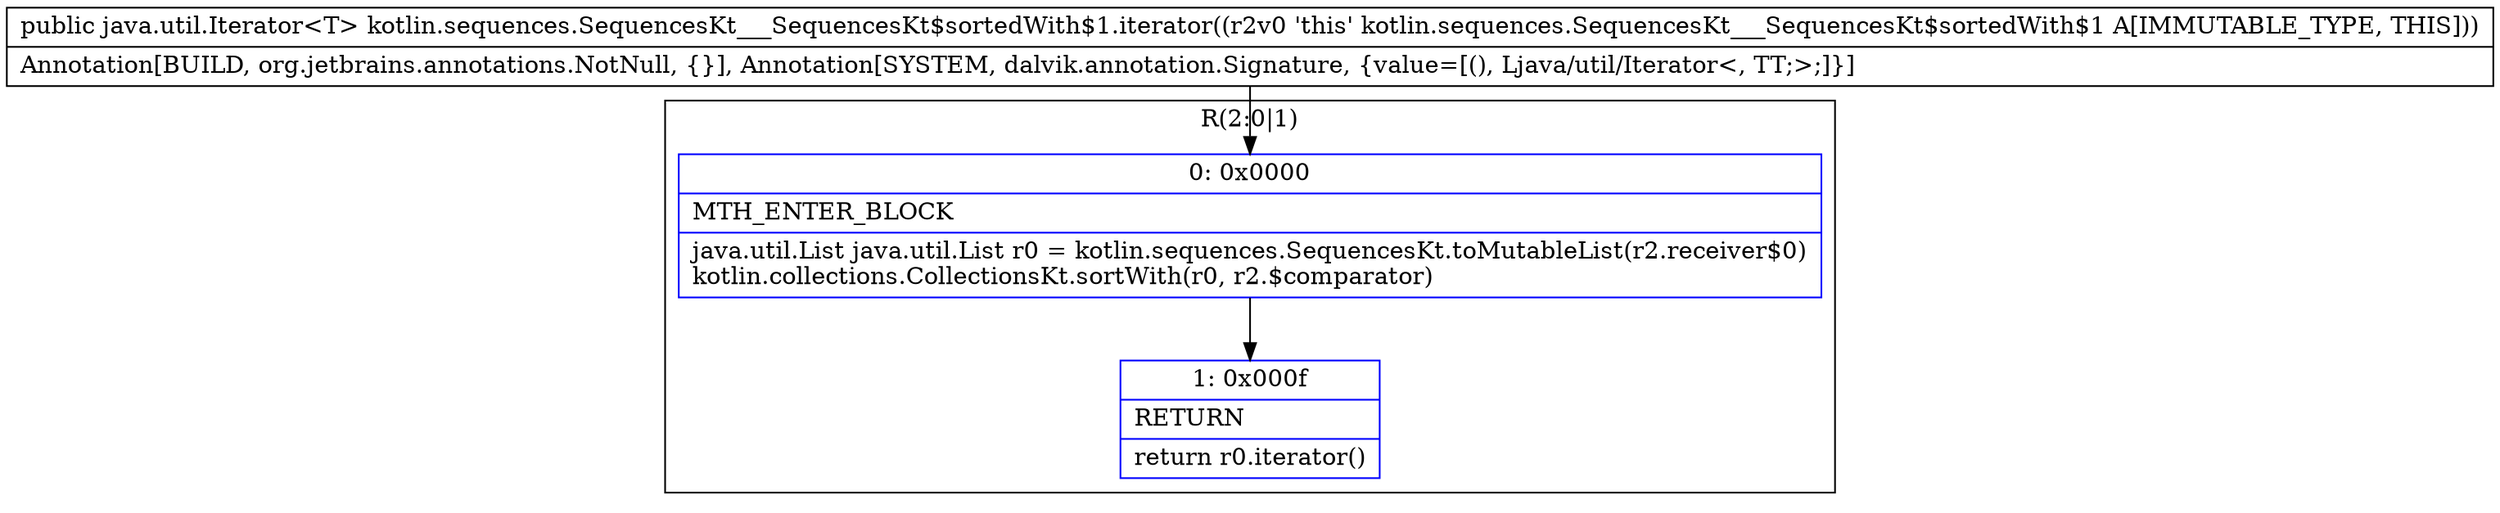 digraph "CFG forkotlin.sequences.SequencesKt___SequencesKt$sortedWith$1.iterator()Ljava\/util\/Iterator;" {
subgraph cluster_Region_911557183 {
label = "R(2:0|1)";
node [shape=record,color=blue];
Node_0 [shape=record,label="{0\:\ 0x0000|MTH_ENTER_BLOCK\l|java.util.List java.util.List r0 = kotlin.sequences.SequencesKt.toMutableList(r2.receiver$0)\lkotlin.collections.CollectionsKt.sortWith(r0, r2.$comparator)\l}"];
Node_1 [shape=record,label="{1\:\ 0x000f|RETURN\l|return r0.iterator()\l}"];
}
MethodNode[shape=record,label="{public java.util.Iterator\<T\> kotlin.sequences.SequencesKt___SequencesKt$sortedWith$1.iterator((r2v0 'this' kotlin.sequences.SequencesKt___SequencesKt$sortedWith$1 A[IMMUTABLE_TYPE, THIS]))  | Annotation[BUILD, org.jetbrains.annotations.NotNull, \{\}], Annotation[SYSTEM, dalvik.annotation.Signature, \{value=[(), Ljava\/util\/Iterator\<, TT;\>;]\}]\l}"];
MethodNode -> Node_0;
Node_0 -> Node_1;
}

